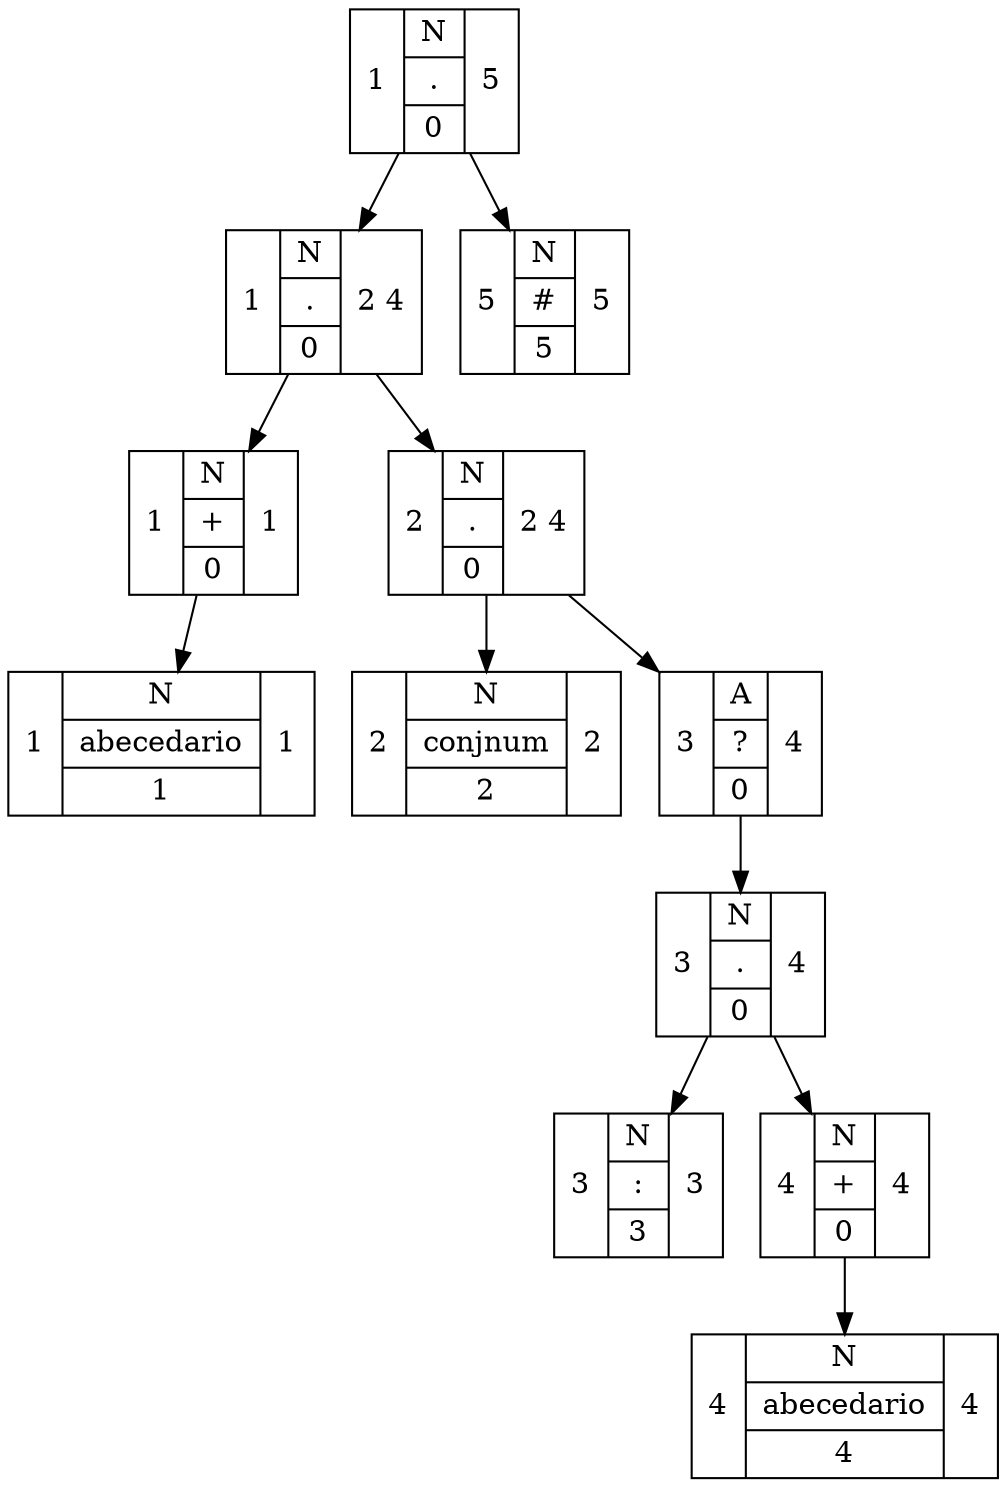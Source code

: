 digraph{
node[shape=record];
node1346852248[label="1 |{N|+|0}|1  "];
node1346852248->node1641372044;
node1641372044[label="1 |{N|abecedario|1}|1  "];
node1633292767[label="1 |{N|.|0}|2 4  "];
node1633292767->node1346852248;
node1633292767->node626145521;
node1339249238[label="2 |{N|conjnum|2}|2  "];
node626145521[label="2 |{N|.|0}|2 4  "];
node626145521->node1339249238;
node626145521->node67201817;
node67201817[label="3 |{A|?|0}|4  "];
node67201817->node895768239;
node29713730[label="3 |{N|:|3}|3  "];
node895768239[label="3 |{N|.|0}|4  "];
node895768239->node29713730;
node895768239->node1423038158;
node1423038158[label="4 |{N|+|0}|4  "];
node1423038158->node1535588078;
node1535588078[label="4 |{N|abecedario|4}|4  "];
node1287770655[label="1 |{N|.|0}|5  "];
node1287770655->node1633292767;
node1287770655->node1719943600;
node1719943600[label="5 |{N|#|5}|5  "];
}
